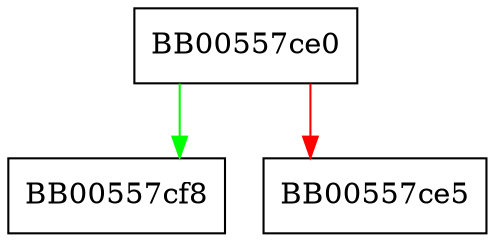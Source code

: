 digraph OSSL_CMP_CTX_push0_genm_ITAV {
  node [shape="box"];
  graph [splines=ortho];
  BB00557ce0 -> BB00557cf8 [color="green"];
  BB00557ce0 -> BB00557ce5 [color="red"];
}